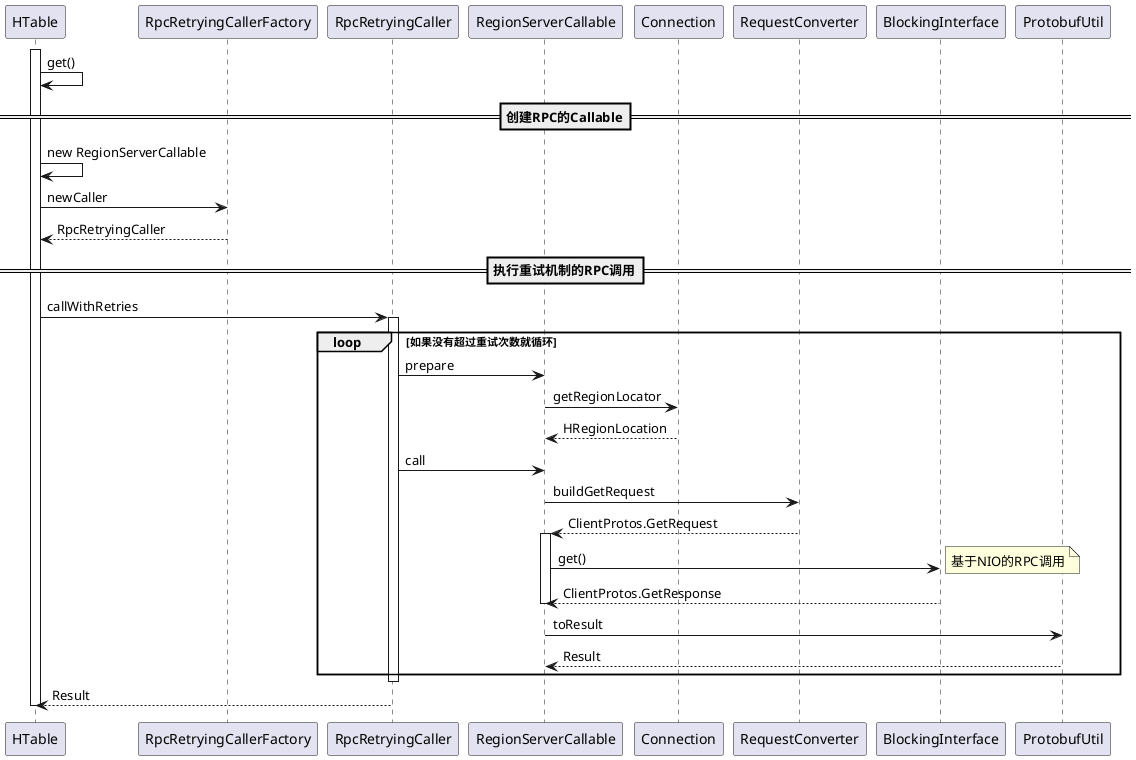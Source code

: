 @startuml
activate HTable
HTable -> HTable : get()
==创建RPC的Callable==
HTable -> HTable : new RegionServerCallable
HTable -> RpcRetryingCallerFactory: newCaller
RpcRetryingCallerFactory --> HTable: RpcRetryingCaller
==执行重试机制的RPC调用==
HTable -> RpcRetryingCaller : callWithRetries
activate RpcRetryingCaller
loop 如果没有超过重试次数就循环
RpcRetryingCaller -> RegionServerCallable: prepare
RegionServerCallable -> Connection: getRegionLocator
Connection --> RegionServerCallable: HRegionLocation
RpcRetryingCaller -> RegionServerCallable: call
RegionServerCallable -> RequestConverter: buildGetRequest
RequestConverter --> RegionServerCallable: ClientProtos.GetRequest
activate RegionServerCallable
RegionServerCallable -> BlockingInterface: get()
note right: 基于NIO的RPC调用
BlockingInterface --> RegionServerCallable: ClientProtos.GetResponse
deactivate RegionServerCallable
RegionServerCallable -> ProtobufUtil: toResult
ProtobufUtil --> RegionServerCallable : Result
end
deactivate RpcRetryingCaller
RpcRetryingCaller --> HTable: Result
deactivate HTable
@enduml
